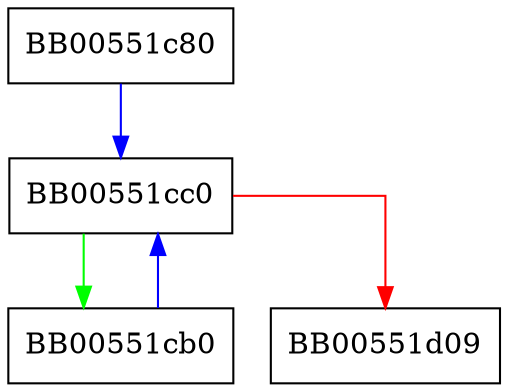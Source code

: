 digraph __bn_postx4x_internal {
  node [shape="box"];
  graph [splines=ortho];
  BB00551c80 -> BB00551cc0 [color="blue"];
  BB00551cb0 -> BB00551cc0 [color="blue"];
  BB00551cc0 -> BB00551cb0 [color="green"];
  BB00551cc0 -> BB00551d09 [color="red"];
}